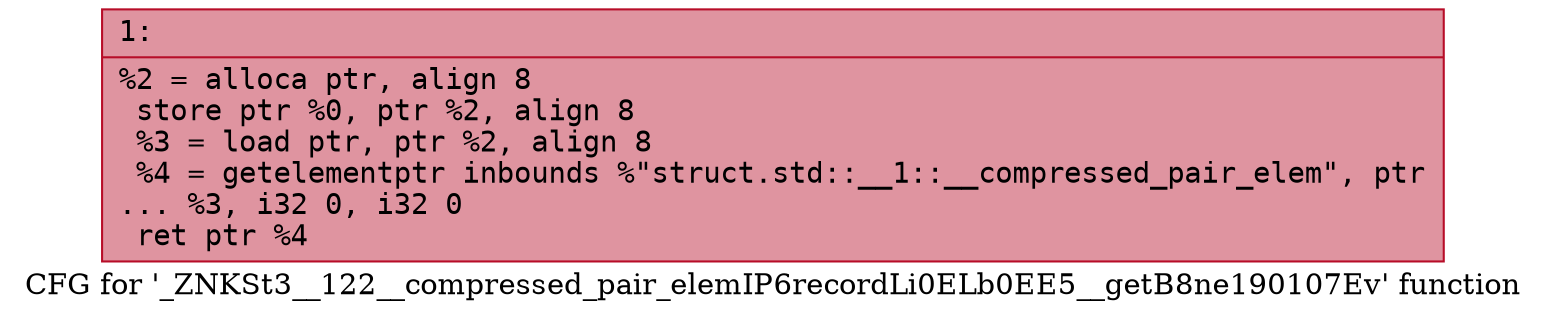 digraph "CFG for '_ZNKSt3__122__compressed_pair_elemIP6recordLi0ELb0EE5__getB8ne190107Ev' function" {
	label="CFG for '_ZNKSt3__122__compressed_pair_elemIP6recordLi0ELb0EE5__getB8ne190107Ev' function";

	Node0x60000177f840 [shape=record,color="#b70d28ff", style=filled, fillcolor="#b70d2870" fontname="Courier",label="{1:\l|  %2 = alloca ptr, align 8\l  store ptr %0, ptr %2, align 8\l  %3 = load ptr, ptr %2, align 8\l  %4 = getelementptr inbounds %\"struct.std::__1::__compressed_pair_elem\", ptr\l... %3, i32 0, i32 0\l  ret ptr %4\l}"];
}
